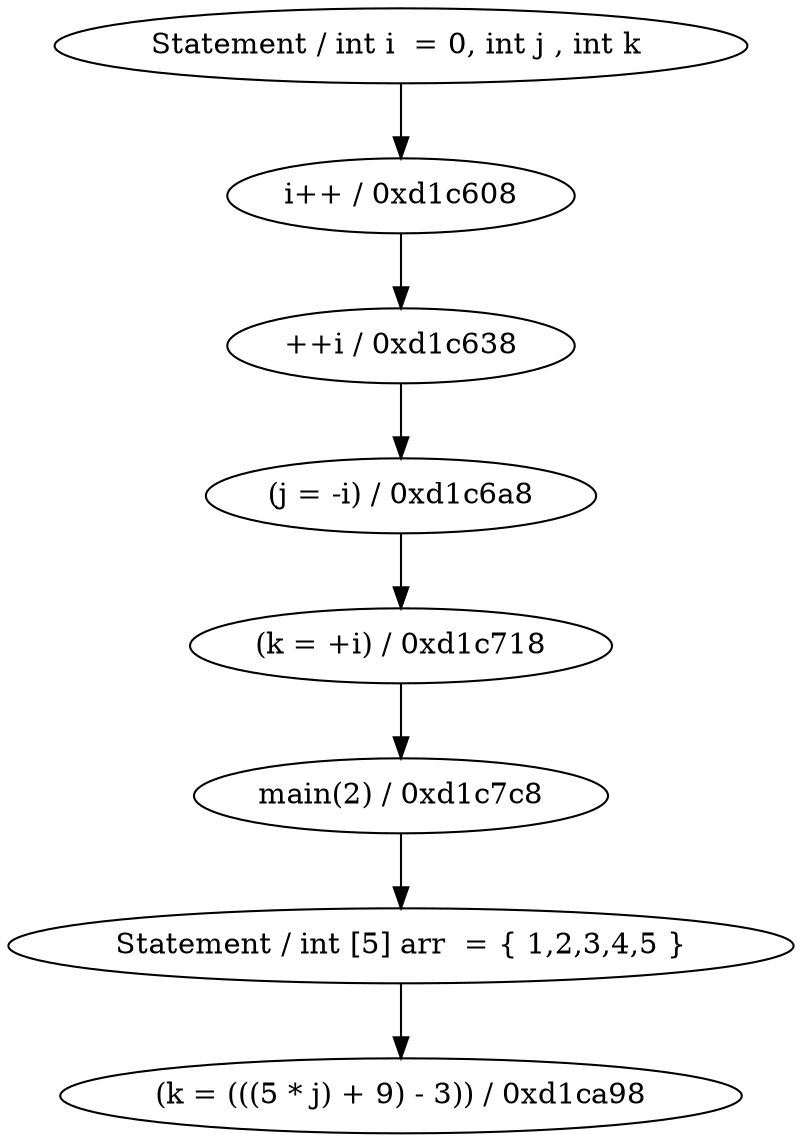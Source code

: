 digraph {
"Statement / int i  = 0, int j , int k " -> "i++ / 0xd1c608"
"i++ / 0xd1c608" -> "++i / 0xd1c638"
"++i / 0xd1c638" -> "(j = -i) / 0xd1c6a8"
"(j = -i) / 0xd1c6a8" -> "(k = +i) / 0xd1c718"
"(k = +i) / 0xd1c718" -> "main(2) / 0xd1c7c8"
"main(2) / 0xd1c7c8" -> "Statement / int [5] arr  = { 1,2,3,4,5 }"
"Statement / int [5] arr  = { 1,2,3,4,5 }" -> "(k = (((5 * j) + 9) - 3)) / 0xd1ca98"
}